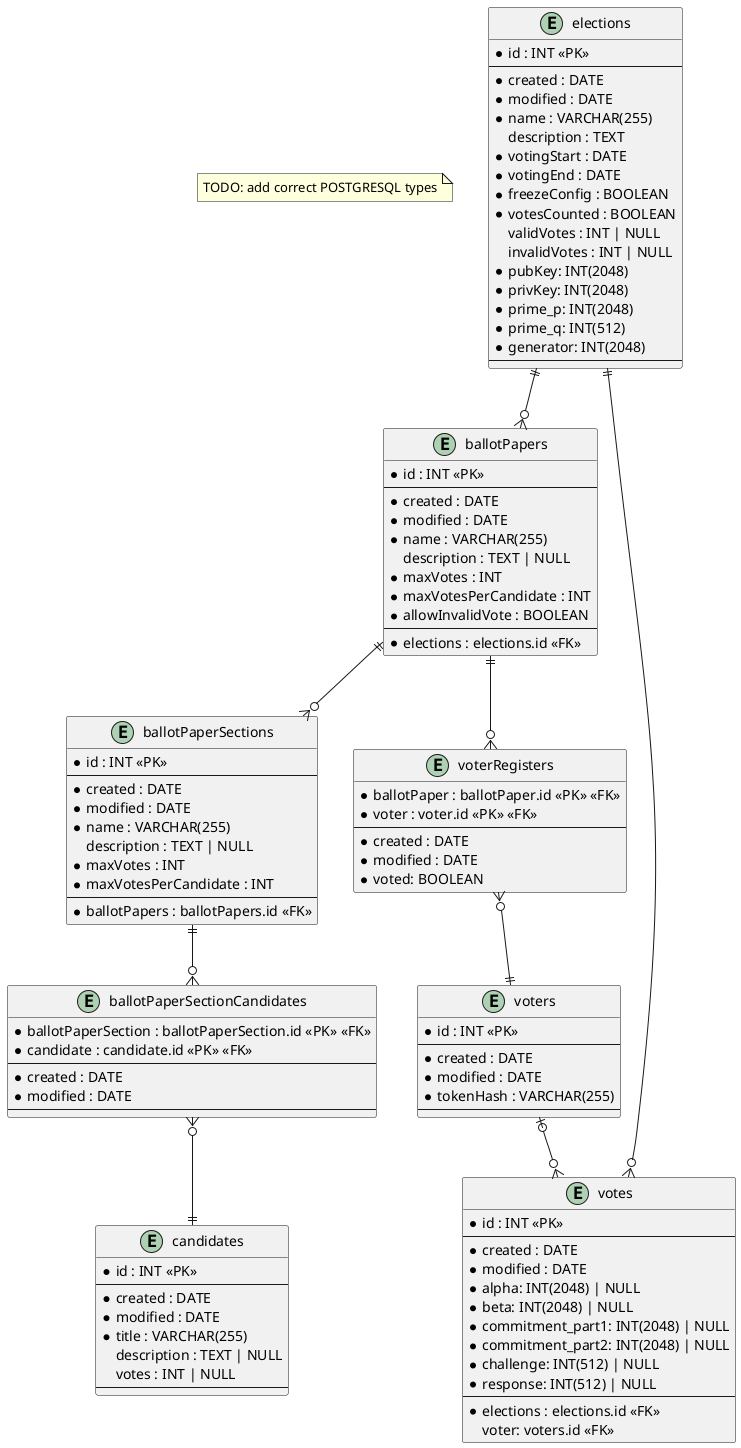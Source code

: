 @startuml dataModel

note as N1
TODO: add correct POSTGRESQL types
end note

entity "elections" as elections {
    * id : INT <<PK>>
    --
    * created : DATE
    * modified : DATE
    * name : VARCHAR(255)
    description : TEXT
    * votingStart : DATE
    * votingEnd : DATE
    * freezeConfig : BOOLEAN
    * votesCounted : BOOLEAN
    ' Computed values such as validVotes and invalidVotes are critical - do we really want to store them?
    validVotes : INT | NULL
    invalidVotes : INT | NULL
    * pubKey: INT(2048)
    * privKey: INT(2048)
    * prime_p: INT(2048) 
    * prime_q: INT(512)
    * generator: INT(2048)
    --
}

entity "ballotPapers" as ballotPapers {
    * id : INT <<PK>>
    --
    * created : DATE
    * modified : DATE
    * name : VARCHAR(255)
    description : TEXT | NULL
    * maxVotes : INT
    * maxVotesPerCandidate : INT
    * allowInvalidVote : BOOLEAN
    --
    * elections : elections.id <<FK>>
}

entity "ballotPaperSections" as ballotPaperSections {
    * id : INT <<PK>>
    --
    * created : DATE
    * modified : DATE
    * name : VARCHAR(255)
    description : TEXT | NULL
    * maxVotes : INT
    * maxVotesPerCandidate : INT
    --
    * ballotPapers : ballotPapers.id <<FK>>
}
' note as C_2
' If at least two ballotPapers sections are created for one ballotPapers, 
' the name field of the ballotPapers section is mandatory.
' end note

entity "ballotPaperSectionCandidates" as ballotPaperSectionCandidates {
    * ballotPaperSection : ballotPaperSection.id <<PK>> <<FK>>
    * candidate : candidate.id <<PK>> <<FK>>
    --
    * created : DATE
    * modified : DATE
    --
}

entity "candidates" as candidates {
    * id : INT <<PK>>
    --
    * created : DATE
    * modified : DATE
    * title : VARCHAR(255)
    description : TEXT | NULL
    votes : INT | NULL
    --
}

entity "votes" as votes {
    * id : INT <<PK>>
    --
    * created : DATE
    * modified : DATE
    * alpha: INT(2048) | NULL
    * beta: INT(2048) | NULL
    * commitment_part1: INT(2048) | NULL
    * commitment_part2: INT(2048) | NULL
    * challenge: INT(512) | NULL
    * response: INT(512) | NULL
    --
    * elections : elections.id <<FK>>
    ' if the vote isn't secret voter can be saved
    voter: voters.id <<FK>>
}

entity "voterRegisters" as voterRegisters {
    * ballotPaper : ballotPaper.id <<PK>> <<FK>>
    * voter : voter.id <<PK>> <<FK>>
    --
    * created : DATE
    * modified : DATE
    * voted: BOOLEAN
}

entity "voters" as voters {
    * id : INT <<PK>>
    --
    * created : DATE
    * modified : DATE
    * tokenHash : VARCHAR(255)
    --
}


elections ||--o{ ballotPapers
ballotPapers ||--o{ voterRegisters
voterRegisters }o--|| voters
ballotPapers ||--o{ ballotPaperSections
' ballotPaperSections -- C_2
ballotPaperSections ||--o{ ballotPaperSectionCandidates
ballotPaperSectionCandidates }o--|| candidates
votes }o--|| elections
voters |o--o{ votes


@enduml